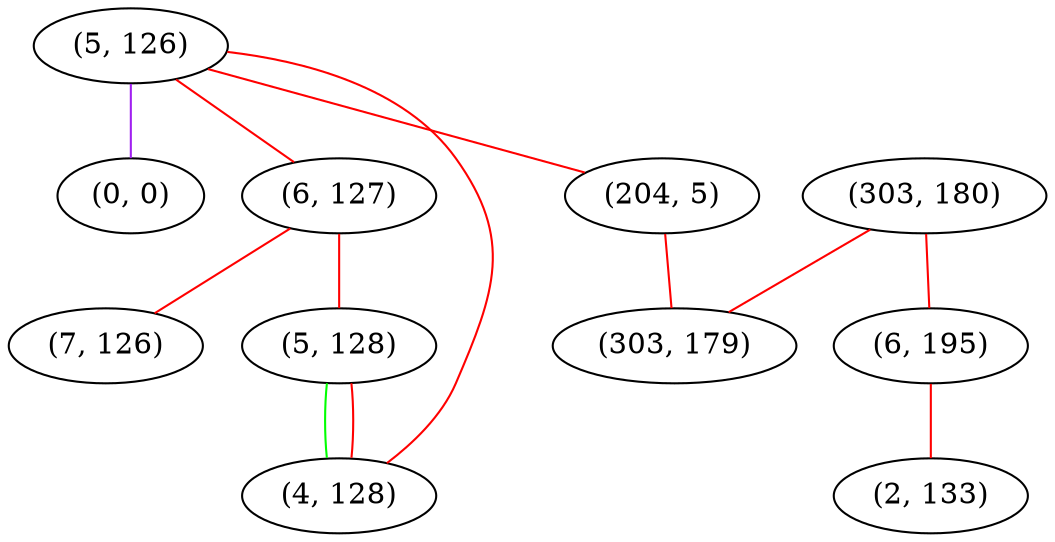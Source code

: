 graph "" {
"(5, 126)";
"(204, 5)";
"(0, 0)";
"(303, 180)";
"(6, 127)";
"(6, 195)";
"(7, 126)";
"(5, 128)";
"(303, 179)";
"(2, 133)";
"(4, 128)";
"(5, 126)" -- "(204, 5)"  [color=red, key=0, weight=1];
"(5, 126)" -- "(0, 0)"  [color=purple, key=0, weight=4];
"(5, 126)" -- "(6, 127)"  [color=red, key=0, weight=1];
"(5, 126)" -- "(4, 128)"  [color=red, key=0, weight=1];
"(204, 5)" -- "(303, 179)"  [color=red, key=0, weight=1];
"(303, 180)" -- "(6, 195)"  [color=red, key=0, weight=1];
"(303, 180)" -- "(303, 179)"  [color=red, key=0, weight=1];
"(6, 127)" -- "(7, 126)"  [color=red, key=0, weight=1];
"(6, 127)" -- "(5, 128)"  [color=red, key=0, weight=1];
"(6, 195)" -- "(2, 133)"  [color=red, key=0, weight=1];
"(5, 128)" -- "(4, 128)"  [color=green, key=0, weight=2];
"(5, 128)" -- "(4, 128)"  [color=red, key=1, weight=1];
}
